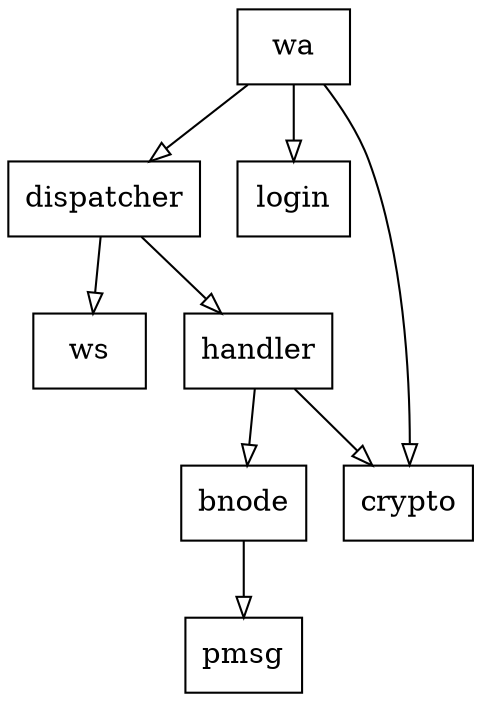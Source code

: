 digraph G {
	fontname = "Bitstream Vera Sans"
	fontsize = 8

	node [ shape = "record" ]
	edge [ arrowhead = "empty" ]

	"wa" -> "dispatcher"
	"wa" -> "login"
	"dispatcher" -> "ws"
	"handler" -> "crypto"
	"handler" -> "bnode"
	"bnode" -> "pmsg"
	"dispatcher" -> "handler"
	"wa" -> "crypto"
}

